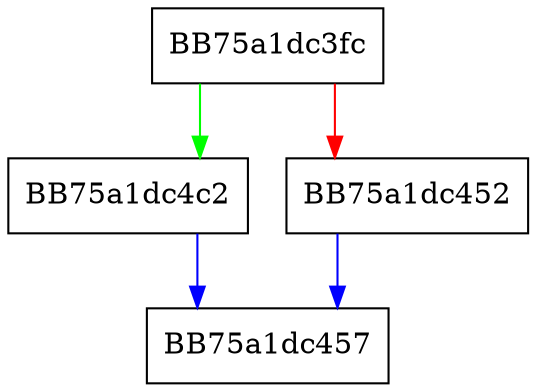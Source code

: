 digraph CResmgrPlugin {
  node [shape="box"];
  graph [splines=ortho];
  BB75a1dc3fc -> BB75a1dc4c2 [color="green"];
  BB75a1dc3fc -> BB75a1dc452 [color="red"];
  BB75a1dc452 -> BB75a1dc457 [color="blue"];
  BB75a1dc4c2 -> BB75a1dc457 [color="blue"];
}